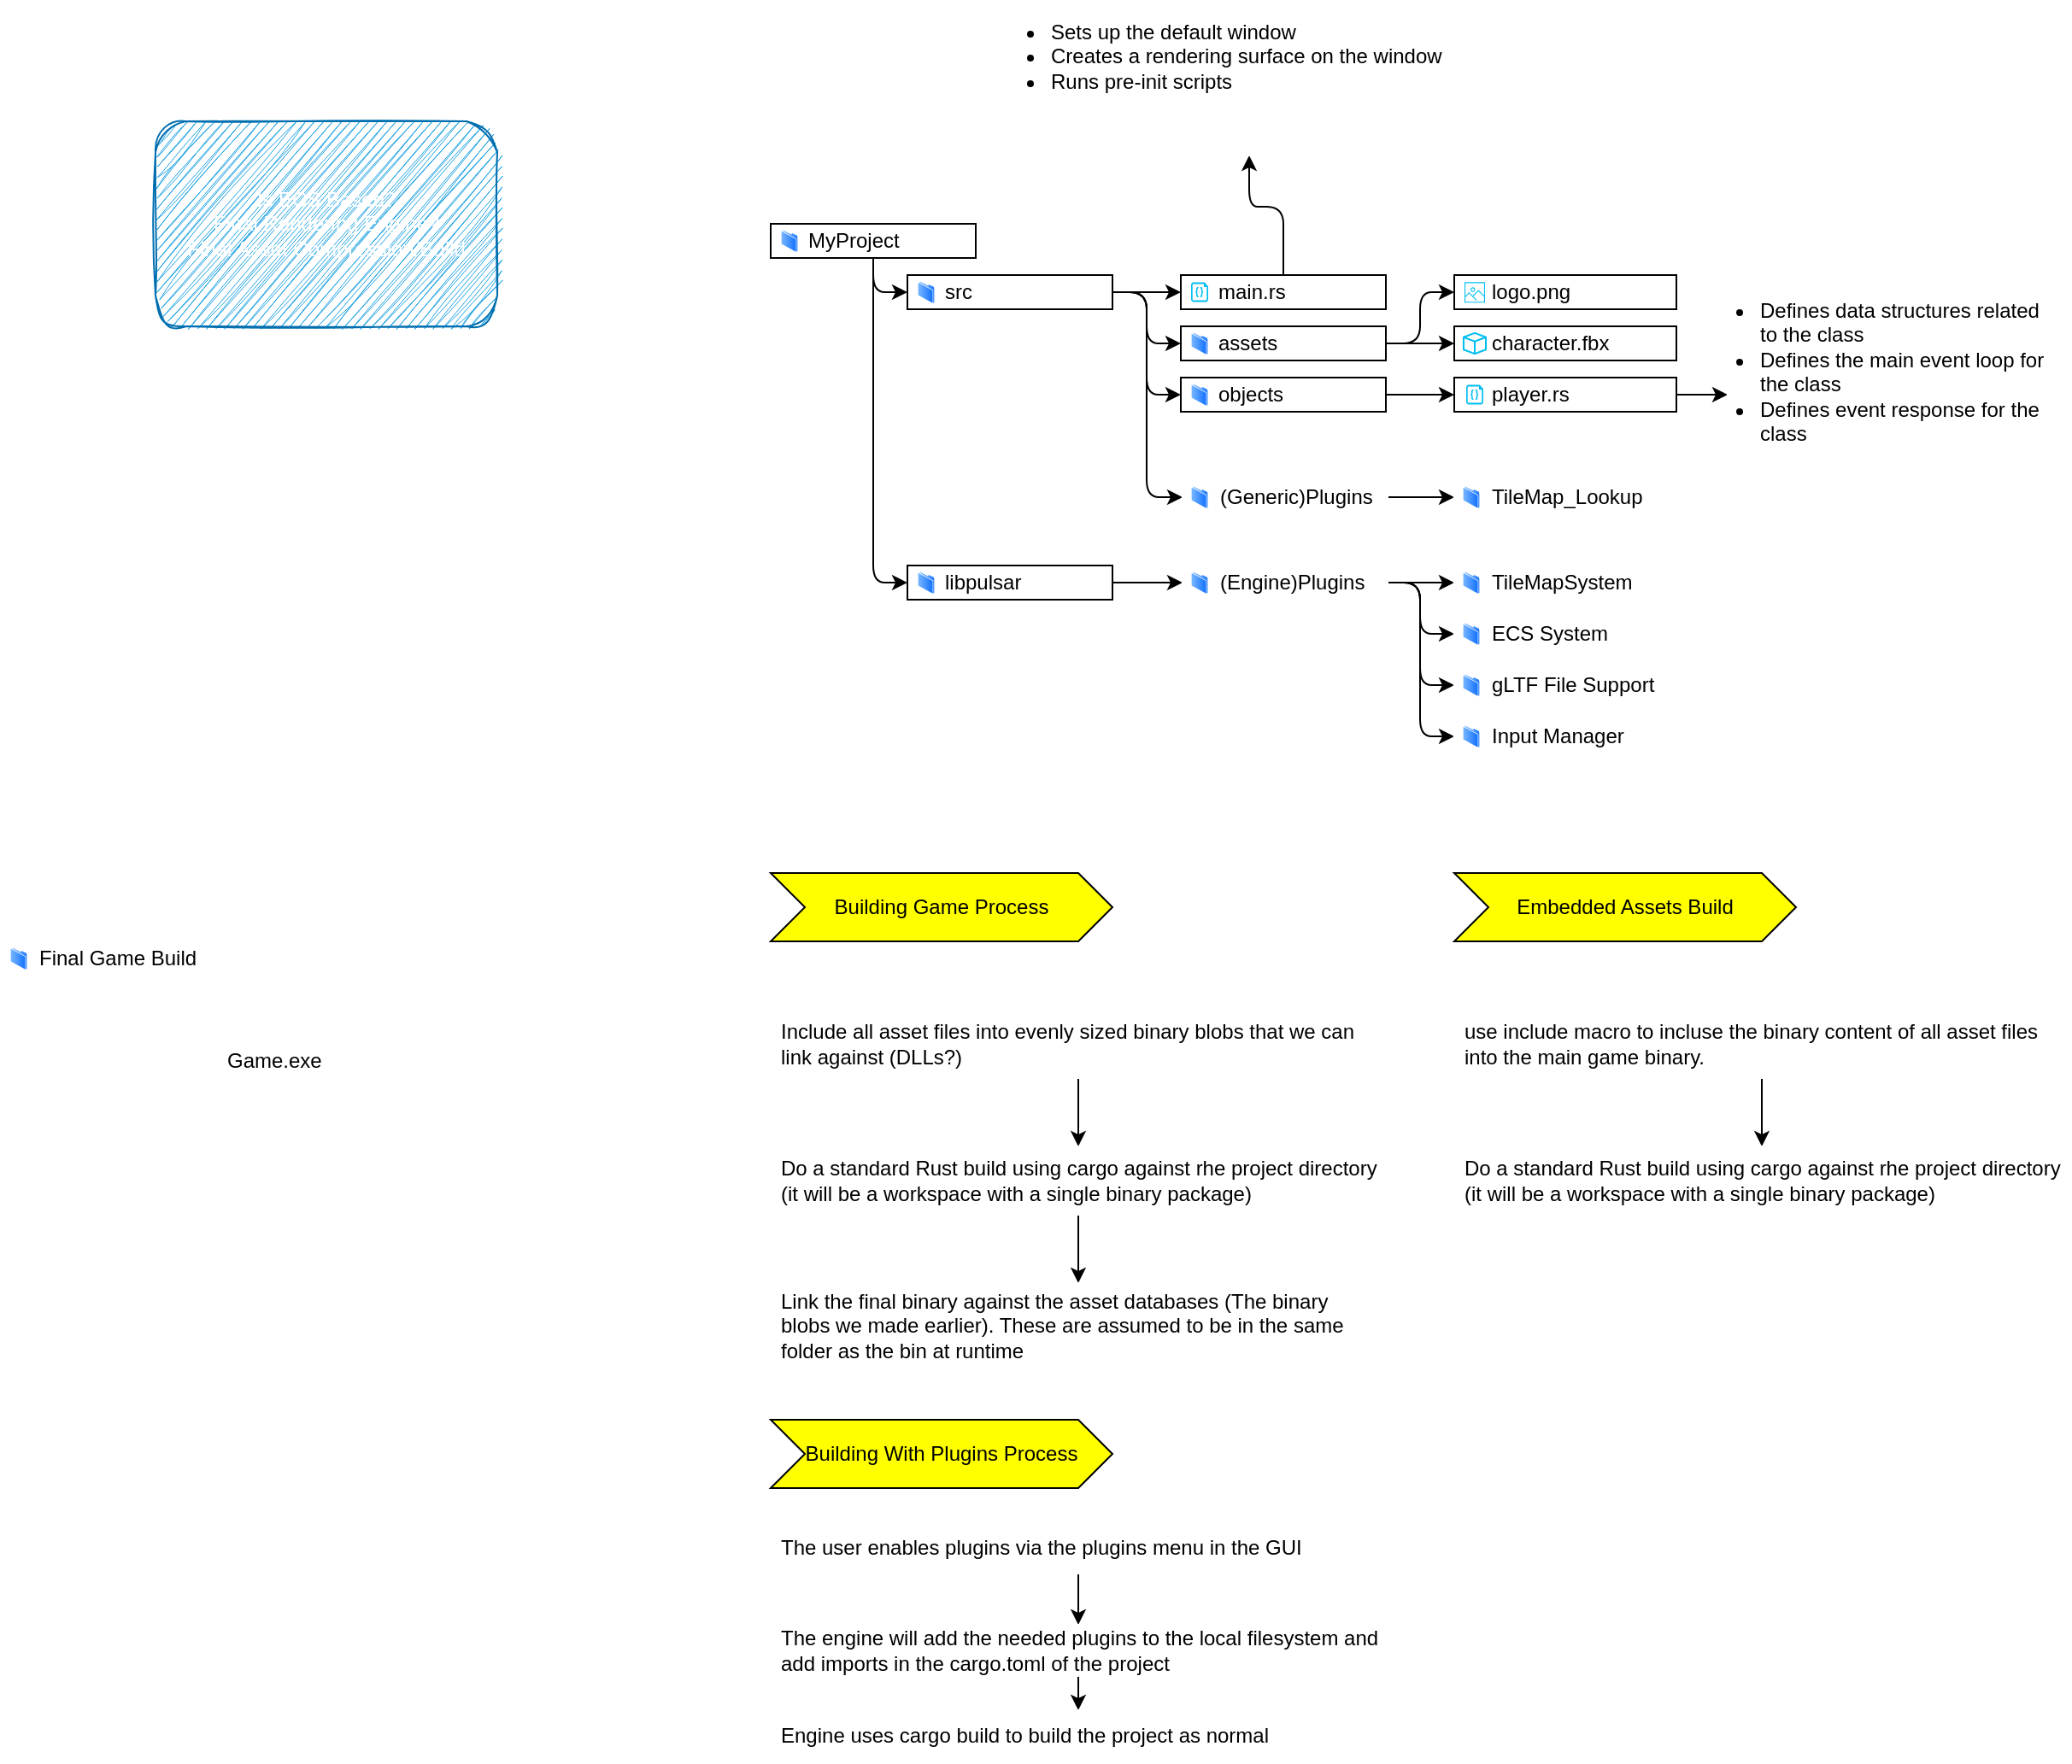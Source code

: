 <mxfile>
    <diagram id="Oc2sufx1-WyecKZLcLsp" name="Page-1">
        <mxGraphModel dx="2171" dy="1039" grid="1" gridSize="10" guides="1" tooltips="1" connect="1" arrows="1" fold="1" page="1" pageScale="1" pageWidth="850" pageHeight="1100" math="0" shadow="0">
            <root>
                <mxCell id="0"/>
                <mxCell id="1" parent="0"/>
                <mxCell id="5" style="edgeStyle=none;html=1;align=left;spacingLeft=20;" edge="1" parent="1">
                    <mxGeometry relative="1" as="geometry">
                        <mxPoint x="70.0" y="120" as="sourcePoint"/>
                        <mxPoint x="70.0" y="120" as="targetPoint"/>
                    </mxGeometry>
                </mxCell>
                <mxCell id="10" value="" style="edgeStyle=none;html=1;align=left;spacingLeft=20;" edge="1" parent="1" source="7" target="9">
                    <mxGeometry relative="1" as="geometry">
                        <Array as="points">
                            <mxPoint x="100" y="180"/>
                        </Array>
                    </mxGeometry>
                </mxCell>
                <mxCell id="15" style="edgeStyle=none;html=1;entryX=0;entryY=0.5;entryDx=0;entryDy=0;align=left;spacingLeft=20;" edge="1" parent="1" source="7" target="12">
                    <mxGeometry relative="1" as="geometry">
                        <Array as="points">
                            <mxPoint x="100" y="350"/>
                        </Array>
                    </mxGeometry>
                </mxCell>
                <mxCell id="7" value="MyProject" style="rounded=0;whiteSpace=wrap;html=1;align=left;spacingLeft=20;" vertex="1" parent="1">
                    <mxGeometry x="40" y="140" width="120" height="20" as="geometry"/>
                </mxCell>
                <mxCell id="18" value="" style="edgeStyle=none;html=1;align=left;spacingLeft=20;" edge="1" parent="1" source="9" target="17">
                    <mxGeometry relative="1" as="geometry"/>
                </mxCell>
                <mxCell id="20" style="edgeStyle=none;html=1;entryX=0;entryY=0.5;entryDx=0;entryDy=0;align=left;spacingLeft=20;" edge="1" parent="1" source="9" target="19">
                    <mxGeometry relative="1" as="geometry">
                        <Array as="points">
                            <mxPoint x="260" y="180"/>
                            <mxPoint x="260" y="210"/>
                        </Array>
                    </mxGeometry>
                </mxCell>
                <mxCell id="56" style="edgeStyle=none;html=1;entryX=0;entryY=0.5;entryDx=0;entryDy=0;align=left;spacingLeft=20;" edge="1" parent="1" source="9" target="50">
                    <mxGeometry relative="1" as="geometry">
                        <Array as="points">
                            <mxPoint x="260" y="180"/>
                            <mxPoint x="260" y="300"/>
                        </Array>
                    </mxGeometry>
                </mxCell>
                <mxCell id="9" value="src" style="rounded=0;whiteSpace=wrap;html=1;align=left;spacingLeft=20;" vertex="1" parent="1">
                    <mxGeometry x="120" y="170" width="120" height="20" as="geometry"/>
                </mxCell>
                <mxCell id="12" value="libpulsar" style="rounded=0;whiteSpace=wrap;html=1;align=left;spacingLeft=20;" vertex="1" parent="1">
                    <mxGeometry x="120" y="340" width="120" height="20" as="geometry"/>
                </mxCell>
                <mxCell id="46" style="edgeStyle=none;html=1;entryX=0;entryY=0.5;entryDx=0;entryDy=0;exitX=1;exitY=0.5;exitDx=0;exitDy=0;align=left;spacingLeft=20;" edge="1" parent="1" source="12" target="45">
                    <mxGeometry relative="1" as="geometry">
                        <mxPoint x="240" y="380" as="sourcePoint"/>
                    </mxGeometry>
                </mxCell>
                <mxCell id="63" style="edgeStyle=none;html=1;entryX=0.5;entryY=1;entryDx=0;entryDy=0;" edge="1" parent="1" source="17" target="62">
                    <mxGeometry relative="1" as="geometry">
                        <Array as="points">
                            <mxPoint x="340" y="130"/>
                            <mxPoint x="320" y="130"/>
                        </Array>
                    </mxGeometry>
                </mxCell>
                <mxCell id="17" value="main.rs" style="rounded=0;whiteSpace=wrap;html=1;align=left;spacingLeft=20;" vertex="1" parent="1">
                    <mxGeometry x="280" y="170" width="120" height="20" as="geometry"/>
                </mxCell>
                <mxCell id="32" style="edgeStyle=none;html=1;align=left;spacingLeft=20;" edge="1" parent="1" source="19" target="26">
                    <mxGeometry relative="1" as="geometry"/>
                </mxCell>
                <mxCell id="37" style="edgeStyle=none;html=1;align=left;spacingLeft=20;" edge="1" parent="1" source="19">
                    <mxGeometry relative="1" as="geometry">
                        <mxPoint x="440" y="180" as="targetPoint"/>
                        <Array as="points">
                            <mxPoint x="420" y="210"/>
                            <mxPoint x="420" y="180"/>
                        </Array>
                    </mxGeometry>
                </mxCell>
                <mxCell id="19" value="assets" style="rounded=0;whiteSpace=wrap;html=1;align=left;spacingLeft=20;" vertex="1" parent="1">
                    <mxGeometry x="280" y="200" width="120" height="20" as="geometry"/>
                </mxCell>
                <mxCell id="31" style="edgeStyle=none;html=1;entryX=0;entryY=0.5;entryDx=0;entryDy=0;align=left;spacingLeft=20;" edge="1" parent="1" source="21" target="25">
                    <mxGeometry relative="1" as="geometry"/>
                </mxCell>
                <mxCell id="21" value="objects" style="rounded=0;whiteSpace=wrap;html=1;align=left;spacingLeft=20;" vertex="1" parent="1">
                    <mxGeometry x="280" y="230" width="120" height="20" as="geometry"/>
                </mxCell>
                <mxCell id="23" style="edgeStyle=none;html=1;entryX=0;entryY=0.5;entryDx=0;entryDy=0;align=left;spacingLeft=20;" edge="1" parent="1" target="21">
                    <mxGeometry relative="1" as="geometry">
                        <mxPoint x="240" y="180" as="sourcePoint"/>
                        <mxPoint x="280.0" y="210" as="targetPoint"/>
                        <Array as="points">
                            <mxPoint x="260" y="180"/>
                            <mxPoint x="260" y="240"/>
                        </Array>
                    </mxGeometry>
                </mxCell>
                <mxCell id="136" style="edgeStyle=none;html=1;entryX=0;entryY=0.5;entryDx=0;entryDy=0;" edge="1" parent="1" source="25" target="135">
                    <mxGeometry relative="1" as="geometry"/>
                </mxCell>
                <mxCell id="26" value="character.fbx" style="rounded=0;whiteSpace=wrap;html=1;align=left;spacingLeft=20;" vertex="1" parent="1">
                    <mxGeometry x="440" y="200" width="130" height="20" as="geometry"/>
                </mxCell>
                <mxCell id="27" value="" style="aspect=fixed;perimeter=ellipsePerimeter;html=1;align=left;shadow=0;dashed=0;spacingTop=3;image;image=img/lib/active_directory/folder.svg;spacingLeft=20;" vertex="1" parent="1">
                    <mxGeometry x="46" y="143.15" width="10" height="13.7" as="geometry"/>
                </mxCell>
                <mxCell id="28" value="" style="aspect=fixed;perimeter=ellipsePerimeter;html=1;align=left;shadow=0;dashed=0;spacingTop=3;image;image=img/lib/active_directory/folder.svg;spacingLeft=20;" vertex="1" parent="1">
                    <mxGeometry x="126" y="173.15" width="10" height="13.7" as="geometry"/>
                </mxCell>
                <mxCell id="29" value="" style="aspect=fixed;perimeter=ellipsePerimeter;html=1;align=left;shadow=0;dashed=0;spacingTop=3;image;image=img/lib/active_directory/folder.svg;spacingLeft=20;" vertex="1" parent="1">
                    <mxGeometry x="286" y="203.15" width="10" height="13.7" as="geometry"/>
                </mxCell>
                <mxCell id="30" value="" style="aspect=fixed;perimeter=ellipsePerimeter;html=1;align=left;shadow=0;dashed=0;spacingTop=3;image;image=img/lib/active_directory/folder.svg;spacingLeft=20;" vertex="1" parent="1">
                    <mxGeometry x="286" y="233.15" width="10" height="13.7" as="geometry"/>
                </mxCell>
                <mxCell id="33" value="" style="verticalLabelPosition=bottom;html=1;verticalAlign=top;align=left;strokeColor=none;fillColor=#00BEF2;shape=mxgraph.azure.code_file;pointerEvents=1;aspect=fixed;spacingLeft=20;" vertex="1" parent="1">
                    <mxGeometry x="286" y="174.28" width="10" height="11.43" as="geometry"/>
                </mxCell>
                <mxCell id="38" value="logo.png" style="rounded=0;whiteSpace=wrap;html=1;align=left;spacingLeft=20;" vertex="1" parent="1">
                    <mxGeometry x="440" y="170" width="130" height="20" as="geometry"/>
                </mxCell>
                <mxCell id="40" value="" style="sketch=0;outlineConnect=0;fontColor=#232F3E;gradientColor=none;fillColor=#00BEF2;strokeColor=none;dashed=0;verticalLabelPosition=bottom;verticalAlign=top;align=left;html=1;fontSize=12;fontStyle=0;aspect=fixed;pointerEvents=1;shape=mxgraph.aws4.container_registry_image;spacingLeft=20;" vertex="1" parent="1">
                    <mxGeometry x="446" y="174.15" width="12" height="12" as="geometry"/>
                </mxCell>
                <mxCell id="41" value="Is ECS Based?&lt;br&gt;Final Rendering Engine?&lt;br&gt;Final Asset Compression/Build" style="text;html=1;strokeColor=#006EAF;fillColor=#1ba1e2;align=center;verticalAlign=middle;whiteSpace=wrap;rounded=1;fontColor=#ffffff;shadow=0;sketch=1;curveFitting=1;jiggle=2;" vertex="1" parent="1">
                    <mxGeometry x="-320" y="80" width="200" height="120" as="geometry"/>
                </mxCell>
                <mxCell id="43" value="" style="html=1;verticalLabelPosition=bottom;align=left;labelBackgroundColor=#ffffff;verticalAlign=top;strokeWidth=1;strokeColor=#00BEF2;shadow=0;dashed=0;shape=mxgraph.ios7.icons.cube;fillColor=none;aspect=fixed;spacingLeft=20;" vertex="1" parent="1">
                    <mxGeometry x="445.5" y="203.92" width="13" height="12.16" as="geometry"/>
                </mxCell>
                <mxCell id="54" style="edgeStyle=none;html=1;exitX=1;exitY=0.5;exitDx=0;exitDy=0;entryX=0;entryY=0.5;entryDx=0;entryDy=0;align=left;spacingLeft=20;" edge="1" parent="1" source="45" target="52">
                    <mxGeometry relative="1" as="geometry"/>
                </mxCell>
                <mxCell id="59" style="edgeStyle=none;html=1;exitX=1;exitY=0.5;exitDx=0;exitDy=0;entryX=0;entryY=0.5;entryDx=0;entryDy=0;align=left;spacingLeft=20;" edge="1" parent="1" source="45" target="58">
                    <mxGeometry relative="1" as="geometry">
                        <Array as="points">
                            <mxPoint x="420" y="350"/>
                            <mxPoint x="420" y="380"/>
                        </Array>
                    </mxGeometry>
                </mxCell>
                <mxCell id="164" style="edgeStyle=none;html=1;exitX=1;exitY=0.5;exitDx=0;exitDy=0;entryX=0;entryY=0.5;entryDx=0;entryDy=0;" edge="1" parent="1" source="45" target="148">
                    <mxGeometry relative="1" as="geometry">
                        <Array as="points">
                            <mxPoint x="420" y="350"/>
                            <mxPoint x="420" y="410"/>
                        </Array>
                    </mxGeometry>
                </mxCell>
                <mxCell id="167" style="edgeStyle=none;html=1;exitX=1;exitY=0.5;exitDx=0;exitDy=0;entryX=0;entryY=0.5;entryDx=0;entryDy=0;" edge="1" parent="1" source="45" target="153">
                    <mxGeometry relative="1" as="geometry">
                        <Array as="points">
                            <mxPoint x="420" y="350"/>
                            <mxPoint x="420" y="440"/>
                        </Array>
                    </mxGeometry>
                </mxCell>
                <mxCell id="45" value="(Engine)Plugins" style="rounded=0;whiteSpace=wrap;html=1;shadow=0;strokeColor=#FFFFFF;strokeWidth=1;fillColor=none;align=left;spacingLeft=20;" vertex="1" parent="1">
                    <mxGeometry x="281" y="340" width="120" height="20" as="geometry"/>
                </mxCell>
                <mxCell id="55" style="edgeStyle=none;html=1;exitX=1;exitY=0.5;exitDx=0;exitDy=0;entryX=0;entryY=0.5;entryDx=0;entryDy=0;align=left;spacingLeft=20;" edge="1" parent="1" source="50" target="53">
                    <mxGeometry relative="1" as="geometry"/>
                </mxCell>
                <mxCell id="50" value="(Generic)Plugins" style="rounded=0;whiteSpace=wrap;html=1;shadow=0;strokeColor=#FFFFFF;strokeWidth=1;fillColor=none;spacingLeft=20;align=left;" vertex="1" parent="1">
                    <mxGeometry x="281" y="290" width="120" height="20" as="geometry"/>
                </mxCell>
                <mxCell id="62" value="&lt;ul&gt;&lt;li&gt;Sets up the default window&lt;/li&gt;&lt;li&gt;Creates a rendering surface on the window&lt;/li&gt;&lt;li&gt;Runs pre-init scripts&lt;/li&gt;&lt;/ul&gt;" style="rounded=1;whiteSpace=wrap;html=1;shadow=0;sketch=0;strokeColor=#FFFFFF;strokeWidth=1;fillColor=none;arcSize=4;align=left;verticalAlign=top;spacingLeft=-23;spacingTop=-18;" vertex="1" parent="1">
                    <mxGeometry x="185" y="20" width="270" height="80" as="geometry"/>
                </mxCell>
                <mxCell id="135" value="&lt;ul&gt;&lt;li&gt;Defines data structures related to the class&lt;/li&gt;&lt;li&gt;Defines the main event loop for the class&lt;/li&gt;&lt;li&gt;Defines event response for the class&lt;/li&gt;&lt;/ul&gt;" style="rounded=1;whiteSpace=wrap;html=1;shadow=0;sketch=0;strokeColor=#FFFFFF;strokeWidth=1;fillColor=none;arcSize=4;align=left;verticalAlign=top;spacingLeft=-23;spacingTop=-18;" vertex="1" parent="1">
                    <mxGeometry x="600" y="182.5" width="190" height="115" as="geometry"/>
                </mxCell>
                <mxCell id="137" value="" style="aspect=fixed;perimeter=ellipsePerimeter;html=1;align=left;shadow=0;dashed=0;spacingTop=3;image;image=img/lib/active_directory/folder.svg;spacingLeft=20;" vertex="1" parent="1">
                    <mxGeometry x="286" y="293.15" width="10" height="13.7" as="geometry"/>
                </mxCell>
                <mxCell id="138" value="" style="aspect=fixed;perimeter=ellipsePerimeter;html=1;align=left;shadow=0;dashed=0;spacingTop=3;image;image=img/lib/active_directory/folder.svg;spacingLeft=20;" vertex="1" parent="1">
                    <mxGeometry x="286" y="343.15" width="10" height="13.7" as="geometry"/>
                </mxCell>
                <mxCell id="139" value="" style="aspect=fixed;perimeter=ellipsePerimeter;html=1;align=left;shadow=0;dashed=0;spacingTop=3;image;image=img/lib/active_directory/folder.svg;spacingLeft=20;" vertex="1" parent="1">
                    <mxGeometry x="126" y="343.15" width="10" height="13.7" as="geometry"/>
                </mxCell>
                <mxCell id="144" value="" style="group" connectable="0" vertex="1" parent="1">
                    <mxGeometry x="440" y="370" width="130" height="20" as="geometry"/>
                </mxCell>
                <mxCell id="58" value="ECS System" style="rounded=0;whiteSpace=wrap;html=1;shadow=0;strokeColor=#FFFFFF;strokeWidth=1;fillColor=none;spacingLeft=20;align=left;" vertex="1" parent="144">
                    <mxGeometry width="130" height="20" as="geometry"/>
                </mxCell>
                <mxCell id="142" value="" style="aspect=fixed;perimeter=ellipsePerimeter;html=1;align=left;shadow=0;dashed=0;spacingTop=3;image;image=img/lib/active_directory/folder.svg;spacingLeft=20;" vertex="1" parent="144">
                    <mxGeometry x="5" y="3.15" width="10" height="13.7" as="geometry"/>
                </mxCell>
                <mxCell id="145" value="" style="group" connectable="0" vertex="1" parent="1">
                    <mxGeometry x="440" y="340" width="130" height="20" as="geometry"/>
                </mxCell>
                <mxCell id="52" value="TileMapSystem" style="rounded=0;whiteSpace=wrap;html=1;shadow=0;strokeColor=#FFFFFF;strokeWidth=1;fillColor=none;spacingLeft=20;align=left;" vertex="1" parent="145">
                    <mxGeometry width="130" height="20" as="geometry"/>
                </mxCell>
                <mxCell id="141" value="" style="aspect=fixed;perimeter=ellipsePerimeter;html=1;align=left;shadow=0;dashed=0;spacingTop=3;image;image=img/lib/active_directory/folder.svg;spacingLeft=20;" vertex="1" parent="145">
                    <mxGeometry x="5" y="3.15" width="10" height="13.7" as="geometry"/>
                </mxCell>
                <mxCell id="146" value="" style="group" connectable="0" vertex="1" parent="1">
                    <mxGeometry x="440" y="290" width="130" height="20" as="geometry"/>
                </mxCell>
                <mxCell id="53" value="TileMap_Lookup" style="rounded=0;whiteSpace=wrap;html=1;shadow=0;strokeColor=#FFFFFF;strokeWidth=1;fillColor=none;align=left;spacingLeft=20;" vertex="1" parent="146">
                    <mxGeometry width="130" height="20" as="geometry"/>
                </mxCell>
                <mxCell id="140" value="" style="aspect=fixed;perimeter=ellipsePerimeter;html=1;align=left;shadow=0;dashed=0;spacingTop=3;image;image=img/lib/active_directory/folder.svg;spacingLeft=20;" vertex="1" parent="146">
                    <mxGeometry x="5" y="3.15" width="10" height="13.7" as="geometry"/>
                </mxCell>
                <mxCell id="147" value="" style="group" connectable="0" vertex="1" parent="1">
                    <mxGeometry x="440" y="400" width="130" height="20" as="geometry"/>
                </mxCell>
                <mxCell id="148" value="gLTF File Support" style="rounded=0;whiteSpace=wrap;html=1;shadow=0;strokeColor=#FFFFFF;strokeWidth=1;fillColor=none;spacingLeft=20;align=left;" vertex="1" parent="147">
                    <mxGeometry width="130" height="20" as="geometry"/>
                </mxCell>
                <mxCell id="149" value="" style="aspect=fixed;perimeter=ellipsePerimeter;html=1;align=left;shadow=0;dashed=0;spacingTop=3;image;image=img/lib/active_directory/folder.svg;spacingLeft=20;" vertex="1" parent="147">
                    <mxGeometry x="5" y="3.15" width="10" height="13.7" as="geometry"/>
                </mxCell>
                <mxCell id="151" value="Building Game Process" style="shape=step;perimeter=stepPerimeter;whiteSpace=wrap;html=1;fixedSize=1;rounded=0;shadow=0;sketch=0;strokeColor=#000000;strokeWidth=1;fillColor=#FFFF00;fontColor=#000000;" vertex="1" parent="1">
                    <mxGeometry x="40" y="520" width="200" height="40" as="geometry"/>
                </mxCell>
                <mxCell id="152" value="" style="group" connectable="0" vertex="1" parent="1">
                    <mxGeometry x="440" y="430" width="130" height="20" as="geometry"/>
                </mxCell>
                <mxCell id="153" value="Input Manager" style="rounded=0;whiteSpace=wrap;html=1;shadow=0;strokeColor=#FFFFFF;strokeWidth=1;fillColor=none;spacingLeft=20;align=left;" vertex="1" parent="152">
                    <mxGeometry width="130" height="20" as="geometry"/>
                </mxCell>
                <mxCell id="154" value="" style="aspect=fixed;perimeter=ellipsePerimeter;html=1;align=left;shadow=0;dashed=0;spacingTop=3;image;image=img/lib/active_directory/folder.svg;spacingLeft=20;" vertex="1" parent="152">
                    <mxGeometry x="5" y="3.15" width="10" height="13.7" as="geometry"/>
                </mxCell>
                <mxCell id="161" value="" style="edgeStyle=none;html=1;fontColor=#000000;" edge="1" parent="1" source="157" target="160">
                    <mxGeometry relative="1" as="geometry"/>
                </mxCell>
                <mxCell id="157" value="Include all asset files into evenly sized binary blobs that we can link against (DLLs?)" style="rounded=0;whiteSpace=wrap;html=1;shadow=0;strokeColor=#FFFFFF;strokeWidth=1;fillColor=none;spacingLeft=4;align=left;spacing=2;spacingTop=4;spacingBottom=4;spacingRight=4;" vertex="1" parent="1">
                    <mxGeometry x="40" y="600" width="360" height="40" as="geometry"/>
                </mxCell>
                <mxCell id="158" value="" style="group" connectable="0" vertex="1" parent="1">
                    <mxGeometry x="440" y="230" width="130" height="20" as="geometry"/>
                </mxCell>
                <mxCell id="25" value="player.rs" style="rounded=0;whiteSpace=wrap;html=1;align=left;spacingLeft=20;" vertex="1" parent="158">
                    <mxGeometry width="130" height="20" as="geometry"/>
                </mxCell>
                <mxCell id="36" value="" style="verticalLabelPosition=bottom;html=1;verticalAlign=top;align=left;strokeColor=none;fillColor=#00BEF2;shape=mxgraph.azure.code_file;pointerEvents=1;aspect=fixed;spacingLeft=20;" vertex="1" parent="158">
                    <mxGeometry x="7" y="4.29" width="10" height="11.43" as="geometry"/>
                </mxCell>
                <mxCell id="159" value="Embedded Assets Build" style="shape=step;perimeter=stepPerimeter;whiteSpace=wrap;html=1;fixedSize=1;rounded=0;shadow=0;sketch=0;strokeColor=#000000;strokeWidth=1;fillColor=#FFFF00;fontColor=#000000;" vertex="1" parent="1">
                    <mxGeometry x="440" y="520" width="200" height="40" as="geometry"/>
                </mxCell>
                <mxCell id="163" style="edgeStyle=none;html=1;fontColor=#000000;" edge="1" parent="1" source="160" target="162">
                    <mxGeometry relative="1" as="geometry"/>
                </mxCell>
                <mxCell id="160" value="Do a standard Rust build using cargo against rhe project directory (it will be a workspace with a single binary package)" style="rounded=0;whiteSpace=wrap;html=1;shadow=0;strokeColor=#FFFFFF;strokeWidth=1;fillColor=none;spacingLeft=4;align=left;spacing=2;spacingTop=4;spacingBottom=4;spacingRight=4;" vertex="1" parent="1">
                    <mxGeometry x="40" y="680" width="360" height="40" as="geometry"/>
                </mxCell>
                <mxCell id="162" value="Link the final binary against the asset databases (The binary blobs we made earlier). These are assumed to be in the same folder as the bin at runtime" style="rounded=0;whiteSpace=wrap;html=1;shadow=0;strokeColor=#FFFFFF;strokeWidth=1;fillColor=none;spacingLeft=4;align=left;spacing=2;spacingTop=4;spacingBottom=4;spacingRight=4;" vertex="1" parent="1">
                    <mxGeometry x="40" y="760" width="360" height="50" as="geometry"/>
                </mxCell>
                <mxCell id="168" value="" style="edgeStyle=none;html=1;fontColor=#000000;" edge="1" parent="1" source="169" target="171">
                    <mxGeometry relative="1" as="geometry"/>
                </mxCell>
                <mxCell id="169" value="use include macro to incluse the binary content of all asset files into the main game binary." style="rounded=0;whiteSpace=wrap;html=1;shadow=0;strokeColor=#FFFFFF;strokeWidth=1;fillColor=none;spacingLeft=4;align=left;spacing=2;spacingTop=4;spacingBottom=4;spacingRight=4;" vertex="1" parent="1">
                    <mxGeometry x="440" y="600" width="360" height="40" as="geometry"/>
                </mxCell>
                <mxCell id="171" value="Do a standard Rust build using cargo against rhe project directory (it will be a workspace with a single binary package)" style="rounded=0;whiteSpace=wrap;html=1;shadow=0;strokeColor=#FFFFFF;strokeWidth=1;fillColor=none;spacingLeft=4;align=left;spacing=2;spacingTop=4;spacingBottom=4;spacingRight=4;" vertex="1" parent="1">
                    <mxGeometry x="440" y="680" width="360" height="40" as="geometry"/>
                </mxCell>
                <mxCell id="173" value="Building With Plugins Process" style="shape=step;perimeter=stepPerimeter;whiteSpace=wrap;html=1;fixedSize=1;rounded=0;shadow=0;sketch=0;strokeColor=#000000;strokeWidth=1;fillColor=#FFFF00;fontColor=#000000;" vertex="1" parent="1">
                    <mxGeometry x="40" y="840" width="200" height="40" as="geometry"/>
                </mxCell>
                <mxCell id="175" value="" style="group" connectable="0" vertex="1" parent="1">
                    <mxGeometry x="-410" y="560.0" width="130" height="20" as="geometry"/>
                </mxCell>
                <mxCell id="176" value="Final Game Build" style="rounded=0;whiteSpace=wrap;html=1;shadow=0;strokeColor=#FFFFFF;strokeWidth=1;fillColor=none;spacingLeft=20;align=left;" vertex="1" parent="175">
                    <mxGeometry width="130" height="20" as="geometry"/>
                </mxCell>
                <mxCell id="177" value="" style="aspect=fixed;perimeter=ellipsePerimeter;html=1;align=left;shadow=0;dashed=0;spacingTop=3;image;image=img/lib/active_directory/folder.svg;spacingLeft=20;" vertex="1" parent="175">
                    <mxGeometry x="5" y="3.15" width="10" height="13.7" as="geometry"/>
                </mxCell>
                <mxCell id="178" value="" style="group" connectable="0" vertex="1" parent="1">
                    <mxGeometry x="-300" y="620.0" width="130" height="20" as="geometry"/>
                </mxCell>
                <mxCell id="179" value="Game.exe" style="rounded=0;whiteSpace=wrap;html=1;shadow=0;strokeColor=#FFFFFF;strokeWidth=1;fillColor=none;spacingLeft=20;align=left;" vertex="1" parent="178">
                    <mxGeometry width="130" height="20" as="geometry"/>
                </mxCell>
                <mxCell id="188" value="" style="edgeStyle=none;html=1;fontColor=#000000;" edge="1" parent="1" source="181" target="187">
                    <mxGeometry relative="1" as="geometry"/>
                </mxCell>
                <mxCell id="181" value="The user enables plugins via the plugins menu in the GUI" style="rounded=0;whiteSpace=wrap;html=1;shadow=0;strokeColor=#FFFFFF;strokeWidth=1;fillColor=none;spacingLeft=4;align=left;spacing=2;spacingTop=4;spacingBottom=4;spacingRight=4;" vertex="1" parent="1">
                    <mxGeometry x="40" y="900" width="360" height="30" as="geometry"/>
                </mxCell>
                <mxCell id="190" value="" style="edgeStyle=none;html=1;fontColor=#000000;" edge="1" parent="1" source="187" target="189">
                    <mxGeometry relative="1" as="geometry"/>
                </mxCell>
                <mxCell id="187" value="The engine will add the needed plugins to the local filesystem and add imports in the cargo.toml of the project" style="rounded=0;whiteSpace=wrap;html=1;shadow=0;strokeColor=#FFFFFF;strokeWidth=1;fillColor=none;spacingLeft=4;align=left;spacing=2;spacingTop=4;spacingBottom=4;spacingRight=4;" vertex="1" parent="1">
                    <mxGeometry x="40" y="960" width="360" height="30" as="geometry"/>
                </mxCell>
                <mxCell id="189" value="Engine uses cargo build to build the project as normal" style="rounded=0;whiteSpace=wrap;html=1;shadow=0;strokeColor=#FFFFFF;strokeWidth=1;fillColor=none;spacingLeft=4;align=left;spacing=2;spacingTop=4;spacingBottom=4;spacingRight=4;" vertex="1" parent="1">
                    <mxGeometry x="40" y="1010" width="360" height="30" as="geometry"/>
                </mxCell>
            </root>
        </mxGraphModel>
    </diagram>
    <diagram id="_uSL_wrkPM1Pzk4tQ2qY" name="Page-1">
        <mxGraphModel grid="1" page="1" gridSize="10" guides="1" tooltips="1" connect="1" arrows="1" fold="1" pageScale="1" pageWidth="850" pageHeight="1100" math="0" shadow="0">
            <root>
                <mxCell id="0"/>
                <mxCell id="1" parent="0"/>
                <mxCell id="2" value="Build Pipeline&lt;br&gt;(Entry)" style="rounded=0;whiteSpace=wrap;html=1;" parent="1" vertex="1">
                    <mxGeometry x="80" y="320" width="120" height="40" as="geometry"/>
                </mxCell>
                <mxCell id="3" value="Build Pipeline&lt;br&gt;(Exit)" style="rounded=0;whiteSpace=wrap;html=1;" vertex="1" parent="1">
                    <mxGeometry x="80" y="680" width="120" height="40" as="geometry"/>
                </mxCell>
                <mxCell id="4" value="Game's Internal SceneTree" style="swimlane;horizontal=0;whiteSpace=wrap;html=1;" vertex="1" parent="1">
                    <mxGeometry x="320" y="320" width="280" height="240" as="geometry"/>
                </mxCell>
            </root>
        </mxGraphModel>
    </diagram>
</mxfile>